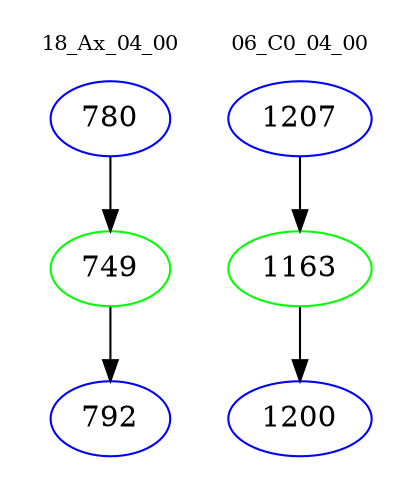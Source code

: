 digraph{
subgraph cluster_0 {
color = white
label = "18_Ax_04_00";
fontsize=10;
T0_780 [label="780", color="blue"]
T0_780 -> T0_749 [color="black"]
T0_749 [label="749", color="green"]
T0_749 -> T0_792 [color="black"]
T0_792 [label="792", color="blue"]
}
subgraph cluster_1 {
color = white
label = "06_C0_04_00";
fontsize=10;
T1_1207 [label="1207", color="blue"]
T1_1207 -> T1_1163 [color="black"]
T1_1163 [label="1163", color="green"]
T1_1163 -> T1_1200 [color="black"]
T1_1200 [label="1200", color="blue"]
}
}

